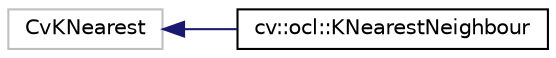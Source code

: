 digraph "Graphical Class Hierarchy"
{
 // LATEX_PDF_SIZE
  edge [fontname="Helvetica",fontsize="10",labelfontname="Helvetica",labelfontsize="10"];
  node [fontname="Helvetica",fontsize="10",shape=record];
  rankdir="LR";
  Node0 [label="CvKNearest",height=0.2,width=0.4,color="grey75", fillcolor="white", style="filled",tooltip=" "];
  Node0 -> Node1 [dir="back",color="midnightblue",fontsize="10",style="solid",fontname="Helvetica"];
  Node1 [label="cv::ocl::KNearestNeighbour",height=0.2,width=0.4,color="black", fillcolor="white", style="filled",URL="$classcv_1_1ocl_1_1_k_nearest_neighbour.html",tooltip=" "];
}
